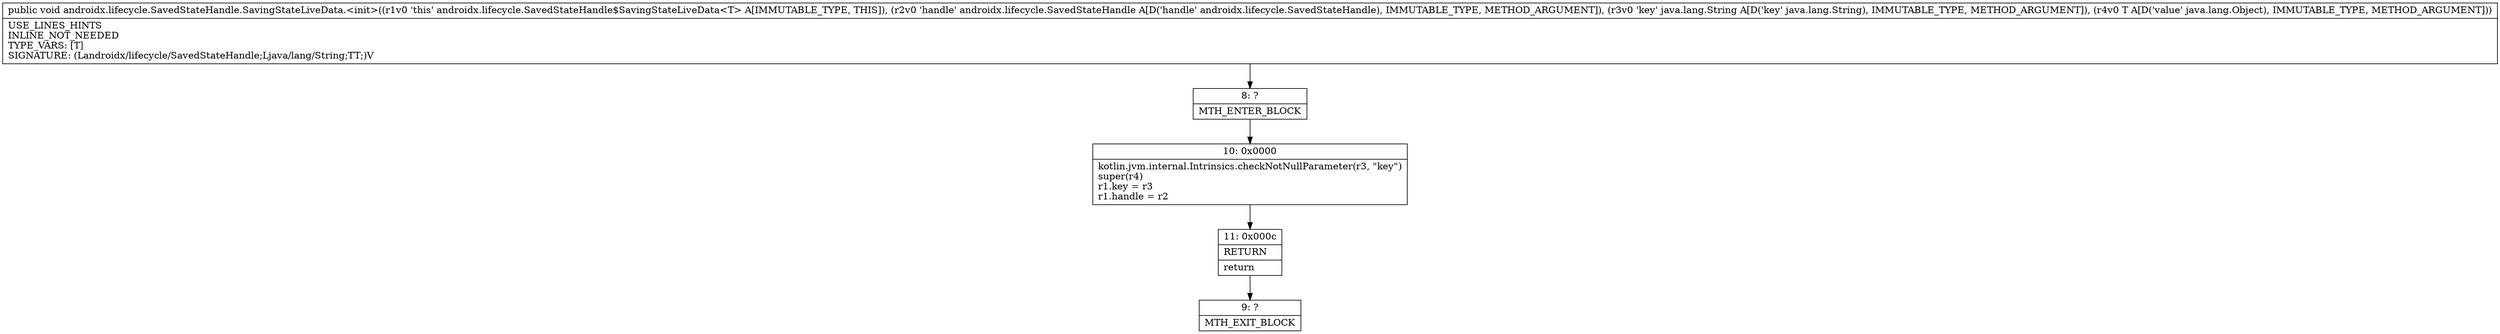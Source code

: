 digraph "CFG forandroidx.lifecycle.SavedStateHandle.SavingStateLiveData.\<init\>(Landroidx\/lifecycle\/SavedStateHandle;Ljava\/lang\/String;Ljava\/lang\/Object;)V" {
Node_8 [shape=record,label="{8\:\ ?|MTH_ENTER_BLOCK\l}"];
Node_10 [shape=record,label="{10\:\ 0x0000|kotlin.jvm.internal.Intrinsics.checkNotNullParameter(r3, \"key\")\lsuper(r4)\lr1.key = r3\lr1.handle = r2\l}"];
Node_11 [shape=record,label="{11\:\ 0x000c|RETURN\l|return\l}"];
Node_9 [shape=record,label="{9\:\ ?|MTH_EXIT_BLOCK\l}"];
MethodNode[shape=record,label="{public void androidx.lifecycle.SavedStateHandle.SavingStateLiveData.\<init\>((r1v0 'this' androidx.lifecycle.SavedStateHandle$SavingStateLiveData\<T\> A[IMMUTABLE_TYPE, THIS]), (r2v0 'handle' androidx.lifecycle.SavedStateHandle A[D('handle' androidx.lifecycle.SavedStateHandle), IMMUTABLE_TYPE, METHOD_ARGUMENT]), (r3v0 'key' java.lang.String A[D('key' java.lang.String), IMMUTABLE_TYPE, METHOD_ARGUMENT]), (r4v0 T A[D('value' java.lang.Object), IMMUTABLE_TYPE, METHOD_ARGUMENT]))  | USE_LINES_HINTS\lINLINE_NOT_NEEDED\lTYPE_VARS: [T]\lSIGNATURE: (Landroidx\/lifecycle\/SavedStateHandle;Ljava\/lang\/String;TT;)V\l}"];
MethodNode -> Node_8;Node_8 -> Node_10;
Node_10 -> Node_11;
Node_11 -> Node_9;
}


